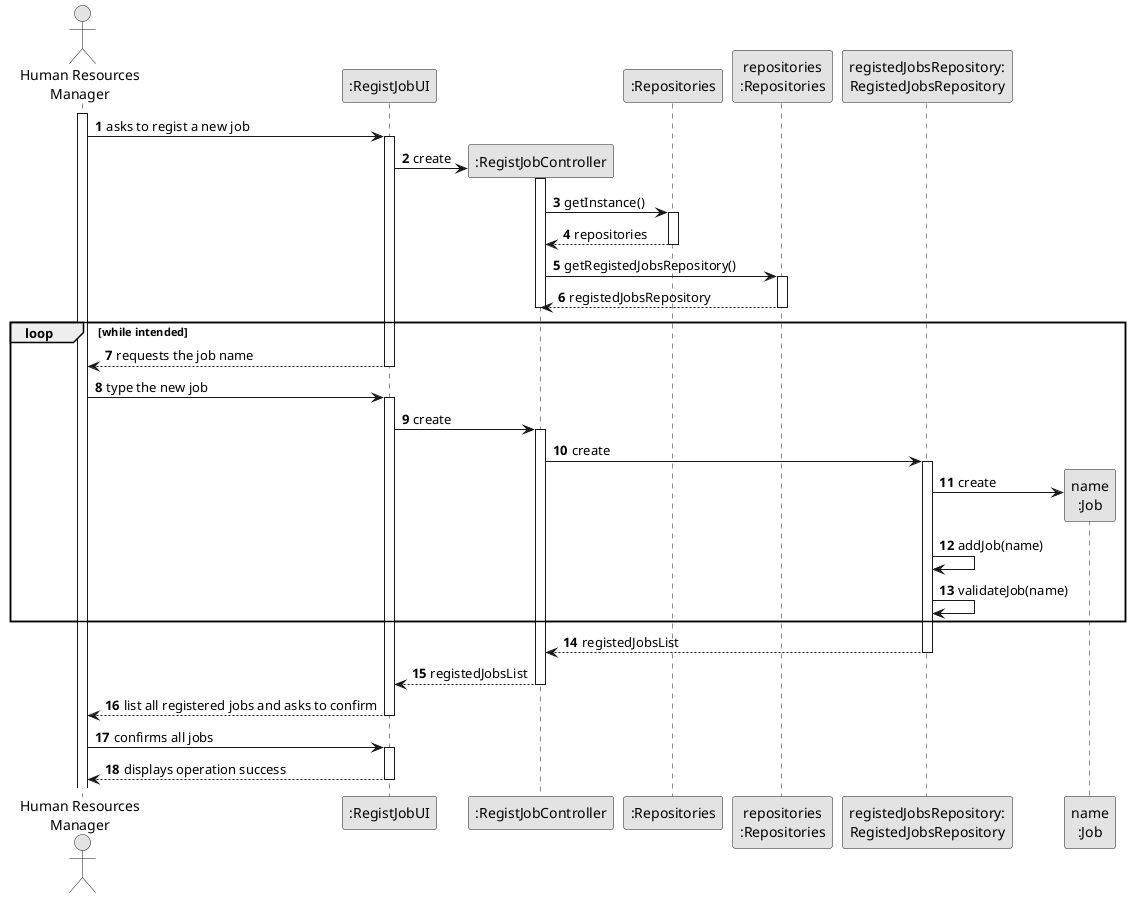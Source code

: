@startuml
skinparam monochrome true
skinparam packageStyle rectangle
skinparam shadowing false

actor "Human Resources\nManager" as HRM
participant ":RegistJobUI" as UI
participant ":RegistJobController" as CTRL
participant ":Repositories" as RepositorySingleton
participant "repositories\n:Repositories" as PLAT
participant "registedJobsRepository:\nRegistedJobsRepository" as RegistedJobsRepository
participant "name\n:Job" as PROFISSAO

autonumber 1

activate HRM
    HRM -> UI : asks to regist a new job

    activate UI
        UI -> CTRL** : create

        activate CTRL
            CTRL -> RepositorySingleton : getInstance()

            activate RepositorySingleton
                RepositorySingleton --> CTRL: repositories
            deactivate RepositorySingleton

            CTRL -> PLAT : getRegistedJobsRepository()

            activate PLAT
                PLAT --> CTRL: registedJobsRepository
            deactivate PLAT

        deactivate CTRL

        loop while intended
            UI --> HRM : requests the job name

    deactivate UI

    HRM -> UI : type the new job

    activate UI
        UI -> CTRL: create

        activate CTRL
            CTRL -> RegistedJobsRepository : create

            activate RegistedJobsRepository
                RegistedJobsRepository -> PROFISSAO**: create
                RegistedJobsRepository -> RegistedJobsRepository: addJob(name)
                RegistedJobsRepository -> RegistedJobsRepository: validateJob(name)

        end
                RegistedJobsRepository --> CTRL : registedJobsList
            deactivate RegistedJobsRepository

            CTRL --> UI : registedJobsList

        deactivate CTRL

        UI --> HRM : list all registered jobs and asks to confirm

    deactivate UI

    HRM -> UI : confirms all jobs

    activate UI
    UI --> HRM : displays operation success
    deactivate UI

@enduml